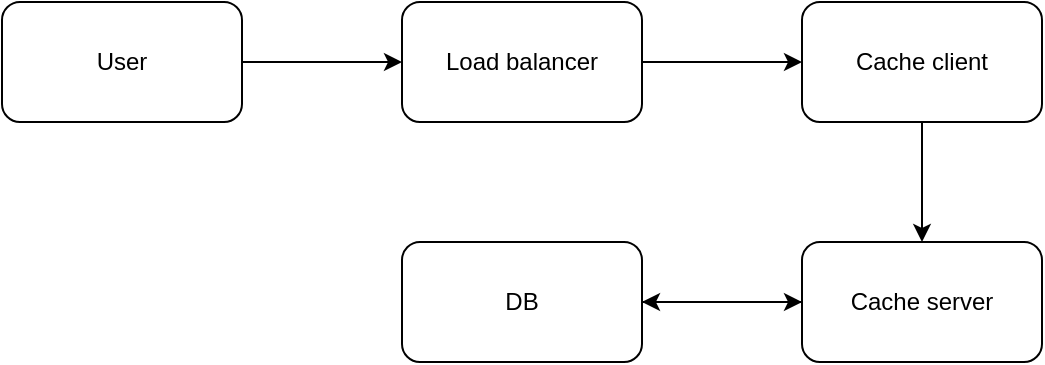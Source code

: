 <mxfile version="21.2.7" type="device">
  <diagram id="MI2b_Vi7NT_OiPrm1NsH" name="Page-1">
    <mxGraphModel dx="882" dy="596" grid="1" gridSize="10" guides="1" tooltips="1" connect="1" arrows="1" fold="1" page="1" pageScale="1" pageWidth="850" pageHeight="1100" math="0" shadow="0">
      <root>
        <mxCell id="0" />
        <mxCell id="1" parent="0" />
        <mxCell id="66lLgdjDZr0tK8ZnFmY7-6" style="edgeStyle=orthogonalEdgeStyle;rounded=0;orthogonalLoop=1;jettySize=auto;html=1;exitX=1;exitY=0.5;exitDx=0;exitDy=0;entryX=0;entryY=0.5;entryDx=0;entryDy=0;" parent="1" source="66lLgdjDZr0tK8ZnFmY7-1" target="66lLgdjDZr0tK8ZnFmY7-2" edge="1">
          <mxGeometry relative="1" as="geometry" />
        </mxCell>
        <mxCell id="66lLgdjDZr0tK8ZnFmY7-1" value="User" style="rounded=1;whiteSpace=wrap;html=1;" parent="1" vertex="1">
          <mxGeometry x="80" y="120" width="120" height="60" as="geometry" />
        </mxCell>
        <mxCell id="66lLgdjDZr0tK8ZnFmY7-7" style="edgeStyle=orthogonalEdgeStyle;rounded=0;orthogonalLoop=1;jettySize=auto;html=1;exitX=1;exitY=0.5;exitDx=0;exitDy=0;entryX=0;entryY=0.5;entryDx=0;entryDy=0;" parent="1" source="66lLgdjDZr0tK8ZnFmY7-2" target="66lLgdjDZr0tK8ZnFmY7-3" edge="1">
          <mxGeometry relative="1" as="geometry" />
        </mxCell>
        <mxCell id="66lLgdjDZr0tK8ZnFmY7-2" value="Load balancer" style="rounded=1;whiteSpace=wrap;html=1;" parent="1" vertex="1">
          <mxGeometry x="280" y="120" width="120" height="60" as="geometry" />
        </mxCell>
        <mxCell id="5ZgNMpDD4FpVIqH2t2sP-2" style="edgeStyle=orthogonalEdgeStyle;rounded=0;orthogonalLoop=1;jettySize=auto;html=1;exitX=0.5;exitY=1;exitDx=0;exitDy=0;" edge="1" parent="1" source="66lLgdjDZr0tK8ZnFmY7-3" target="66lLgdjDZr0tK8ZnFmY7-5">
          <mxGeometry relative="1" as="geometry" />
        </mxCell>
        <mxCell id="66lLgdjDZr0tK8ZnFmY7-3" value="Cache client" style="rounded=1;whiteSpace=wrap;html=1;" parent="1" vertex="1">
          <mxGeometry x="480" y="120" width="120" height="60" as="geometry" />
        </mxCell>
        <mxCell id="5ZgNMpDD4FpVIqH2t2sP-3" style="edgeStyle=orthogonalEdgeStyle;rounded=0;orthogonalLoop=1;jettySize=auto;html=1;exitX=0;exitY=0.5;exitDx=0;exitDy=0;" edge="1" parent="1" source="66lLgdjDZr0tK8ZnFmY7-5" target="5ZgNMpDD4FpVIqH2t2sP-1">
          <mxGeometry relative="1" as="geometry" />
        </mxCell>
        <mxCell id="66lLgdjDZr0tK8ZnFmY7-5" value="Cache server" style="rounded=1;whiteSpace=wrap;html=1;" parent="1" vertex="1">
          <mxGeometry x="480" y="240" width="120" height="60" as="geometry" />
        </mxCell>
        <mxCell id="5ZgNMpDD4FpVIqH2t2sP-4" style="edgeStyle=orthogonalEdgeStyle;rounded=0;orthogonalLoop=1;jettySize=auto;html=1;exitX=1;exitY=0.5;exitDx=0;exitDy=0;entryX=0;entryY=0.5;entryDx=0;entryDy=0;" edge="1" parent="1" source="5ZgNMpDD4FpVIqH2t2sP-1" target="66lLgdjDZr0tK8ZnFmY7-5">
          <mxGeometry relative="1" as="geometry" />
        </mxCell>
        <mxCell id="5ZgNMpDD4FpVIqH2t2sP-1" value="DB" style="rounded=1;whiteSpace=wrap;html=1;" vertex="1" parent="1">
          <mxGeometry x="280" y="240" width="120" height="60" as="geometry" />
        </mxCell>
      </root>
    </mxGraphModel>
  </diagram>
</mxfile>
